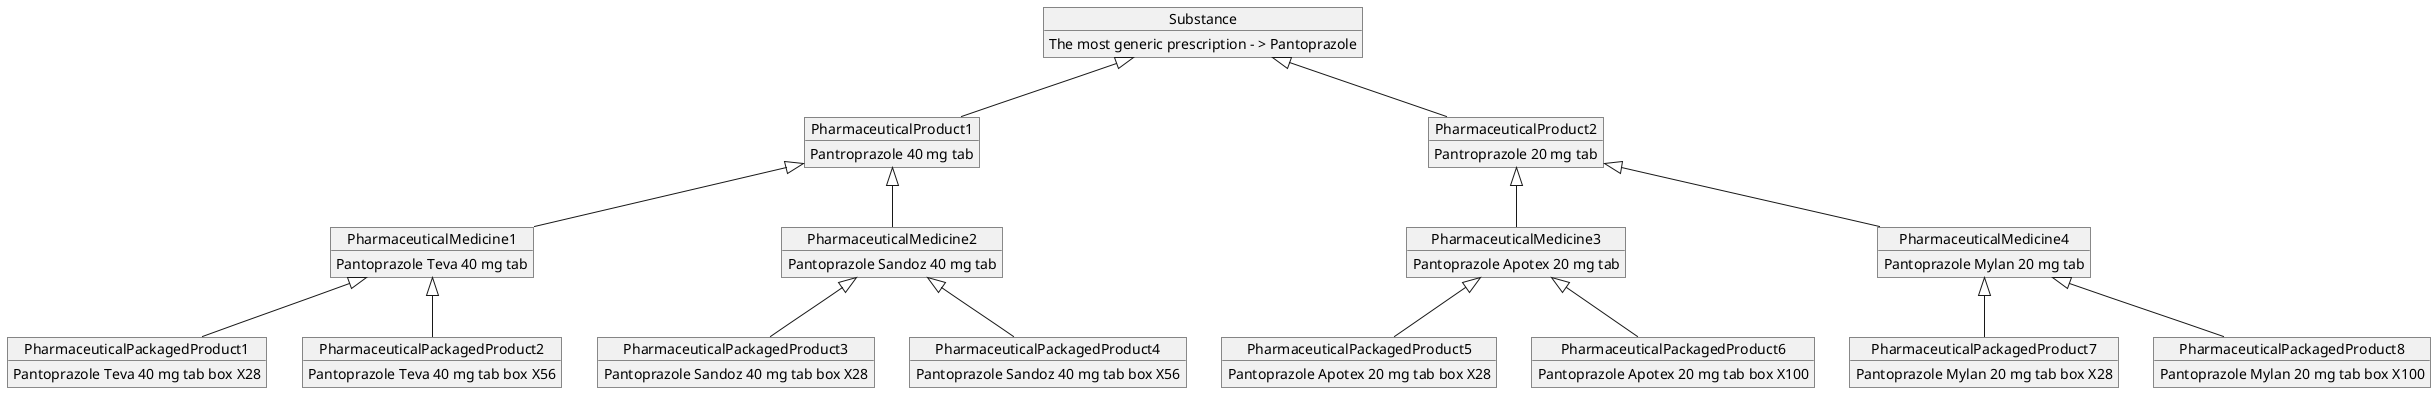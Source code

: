 @startuml
object Substance
object PharmaceuticalProduct1
object PharmaceuticalProduct2
object PharmaceuticalMedicine1
object PharmaceuticalMedicine2
object PharmaceuticalMedicine3
object PharmaceuticalMedicine4
object PharmaceuticalPackagedProduct1
object PharmaceuticalPackagedProduct2
object PharmaceuticalPackagedProduct3
object PharmaceuticalPackagedProduct4
object PharmaceuticalPackagedProduct5
object PharmaceuticalPackagedProduct6
object PharmaceuticalPackagedProduct7
object PharmaceuticalPackagedProduct8

Substance : The most generic prescription - > Pantoprazole
PharmaceuticalProduct1 : Pantroprazole 40 mg tab
PharmaceuticalProduct2 : Pantroprazole 20 mg tab

PharmaceuticalMedicine1 : Pantoprazole Teva 40 mg tab 
PharmaceuticalMedicine2 : Pantoprazole Sandoz 40 mg tab 

PharmaceuticalMedicine3 : Pantoprazole Apotex 20 mg tab 
PharmaceuticalMedicine4 : Pantoprazole Mylan 20 mg tab 

PharmaceuticalPackagedProduct1 : Pantoprazole Teva 40 mg tab box X28
PharmaceuticalPackagedProduct2 : Pantoprazole Teva 40 mg tab box X56

PharmaceuticalPackagedProduct3 : Pantoprazole Sandoz 40 mg tab box X28
PharmaceuticalPackagedProduct4 : Pantoprazole Sandoz 40 mg tab box X56

PharmaceuticalPackagedProduct5 : Pantoprazole Apotex 20 mg tab box X28
PharmaceuticalPackagedProduct6 : Pantoprazole Apotex 20 mg tab box X100

PharmaceuticalPackagedProduct7 : Pantoprazole Mylan 20 mg tab box X28
PharmaceuticalPackagedProduct8 : Pantoprazole Mylan 20 mg tab box X100

Substance <|--  PharmaceuticalProduct1 
Substance <|--  PharmaceuticalProduct2 

PharmaceuticalProduct1 <|--  PharmaceuticalMedicine1 
PharmaceuticalProduct1 <|--  PharmaceuticalMedicine2 
PharmaceuticalProduct2 <|--  PharmaceuticalMedicine3 
PharmaceuticalProduct2 <|--  PharmaceuticalMedicine4 

PharmaceuticalMedicine1 <|--  PharmaceuticalPackagedProduct1 
PharmaceuticalMedicine1 <|--  PharmaceuticalPackagedProduct2 
PharmaceuticalMedicine2 <|--  PharmaceuticalPackagedProduct3 
PharmaceuticalMedicine2 <|--  PharmaceuticalPackagedProduct4 
PharmaceuticalMedicine3 <|--  PharmaceuticalPackagedProduct5 
PharmaceuticalMedicine3 <|--  PharmaceuticalPackagedProduct6
PharmaceuticalMedicine4 <|--  PharmaceuticalPackagedProduct7 
PharmaceuticalMedicine4 <|--  PharmaceuticalPackagedProduct8



@enduml